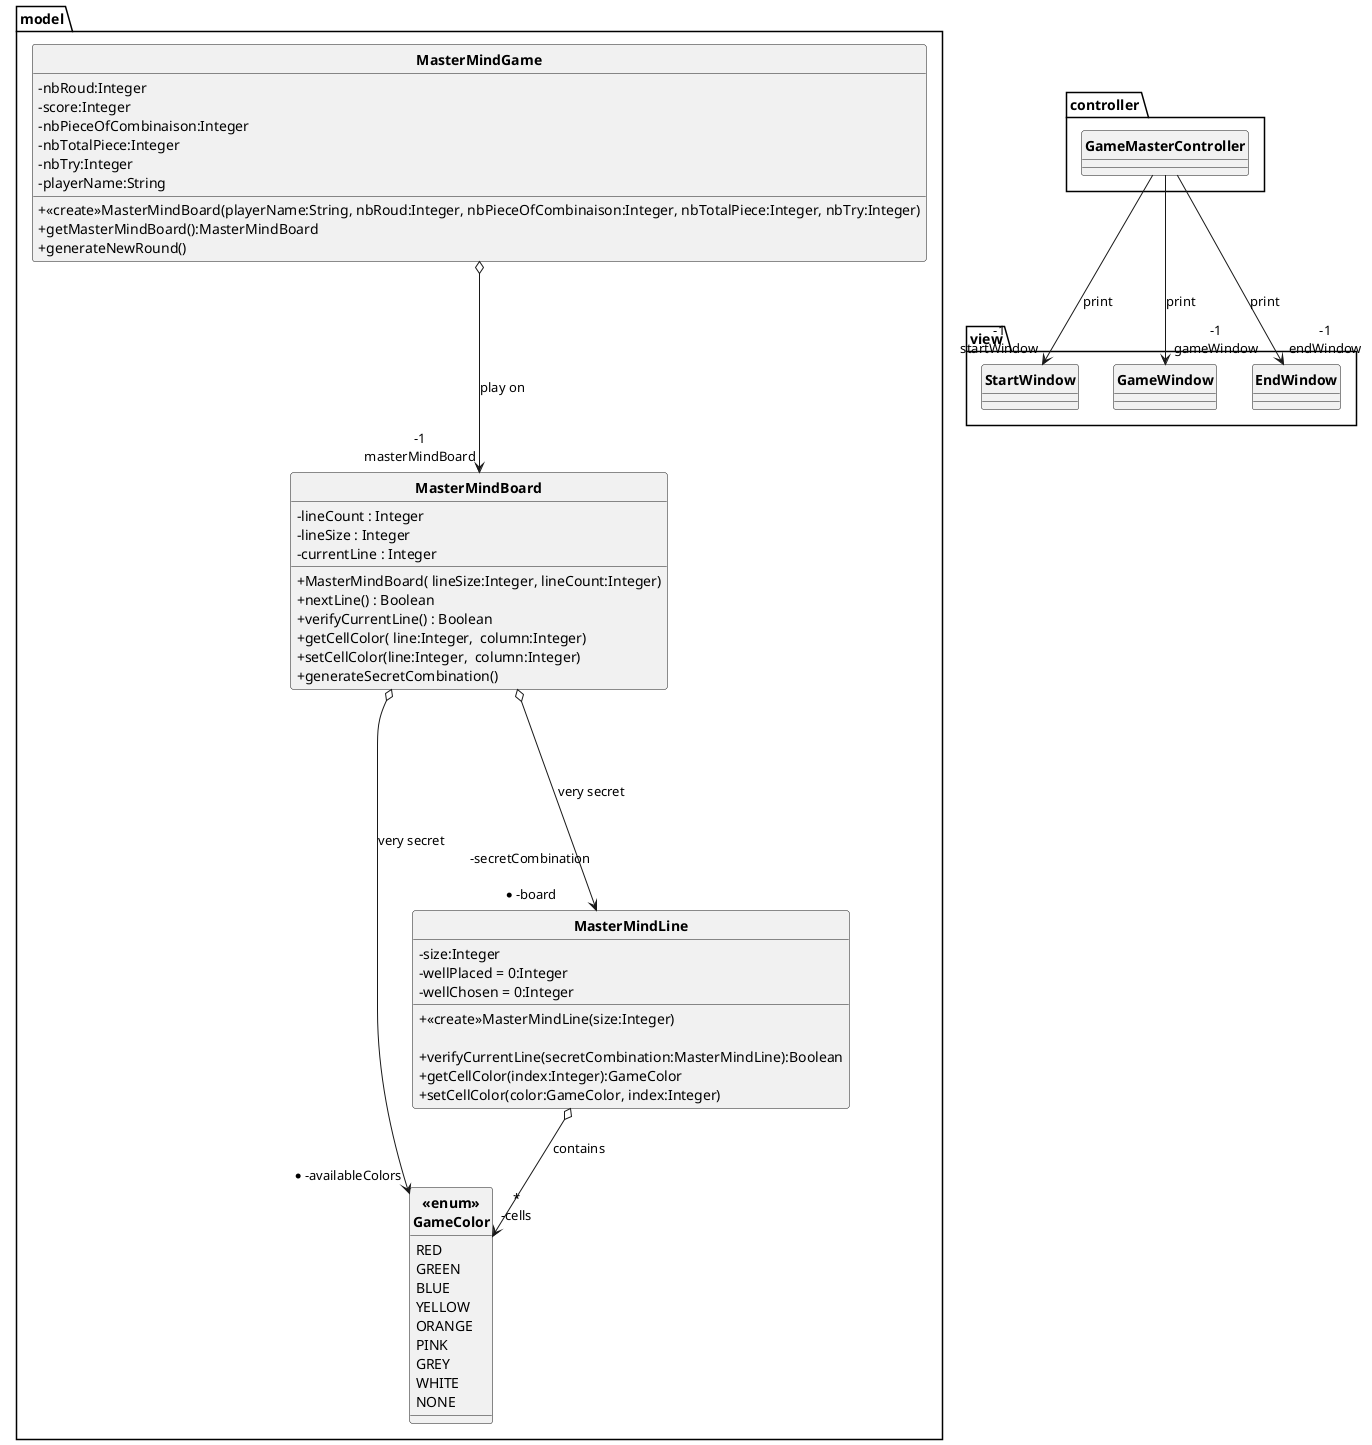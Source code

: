 @startuml
skinparam style strictuml
skinparam classAttributeIconSize 0
skinparam classFontStyle Bold

package model
{
    enum "<<enum>>\nGameColor" as GameColor
    {
        RED
        GREEN
        BLUE
        YELLOW
        ORANGE
        PINK
        GREY
        WHITE
        NONE
    }

    class MasterMindBoard
    {
        -lineCount : Integer
        -lineSize : Integer
        -currentLine : Integer
        +MasterMindBoard( lineSize:Integer, lineCount:Integer)
        +nextLine() : Boolean
        +verifyCurrentLine() : Boolean
        +getCellColor( line:Integer,  column:Integer)
        +setCellColor(line:Integer,  column:Integer)
        +generateSecretCombination()
    }


    MasterMindBoard o----> "-secretCombination\n\n* -board" MasterMindLine : very secret
    MasterMindBoard o----> "* -availableColors" GameColor : very secret

    class MasterMindGame
    {
         - nbRoud:Integer
         -  score:Integer
         -  nbPieceOfCombinaison:Integer
         -  nbTotalPiece:Integer
         -  nbTry:Integer
         -  playerName:String
         +<<create>>MasterMindBoard(playerName:String, nbRoud:Integer, nbPieceOfCombinaison:Integer, nbTotalPiece:Integer, nbTry:Integer)
         +getMasterMindBoard():MasterMindBoard
         +generateNewRound()
    }
    MasterMindGame o---> "-1\nmasterMindBoard"MasterMindBoard : play on

    class MasterMindLine
    {
        - size:Integer
        - wellPlaced = 0:Integer
        - wellChosen = 0:Integer
        +<<create>>MasterMindLine(size:Integer)

    + verifyCurrentLine(secretCombination:MasterMindLine):Boolean
    + getCellColor(index:Integer):GameColor
    + setCellColor(color:GameColor, index:Integer)

    }
    MasterMindLine o--> "*\n-cells"GameColor:contains
}

package view
{
    class StartWindow
    {
    }
    class GameWindow
    {
    }
    class EndWindow
    {
    }
}

package controller
{
    class GameMasterController
    {

    }

    GameMasterController --> "-1\nstartWindow" StartWindow : print
    GameMasterController --> "-1\ngameWindow" GameWindow : print
    GameMasterController --> "-1\nendWindow" EndWindow : print
}
@enduml